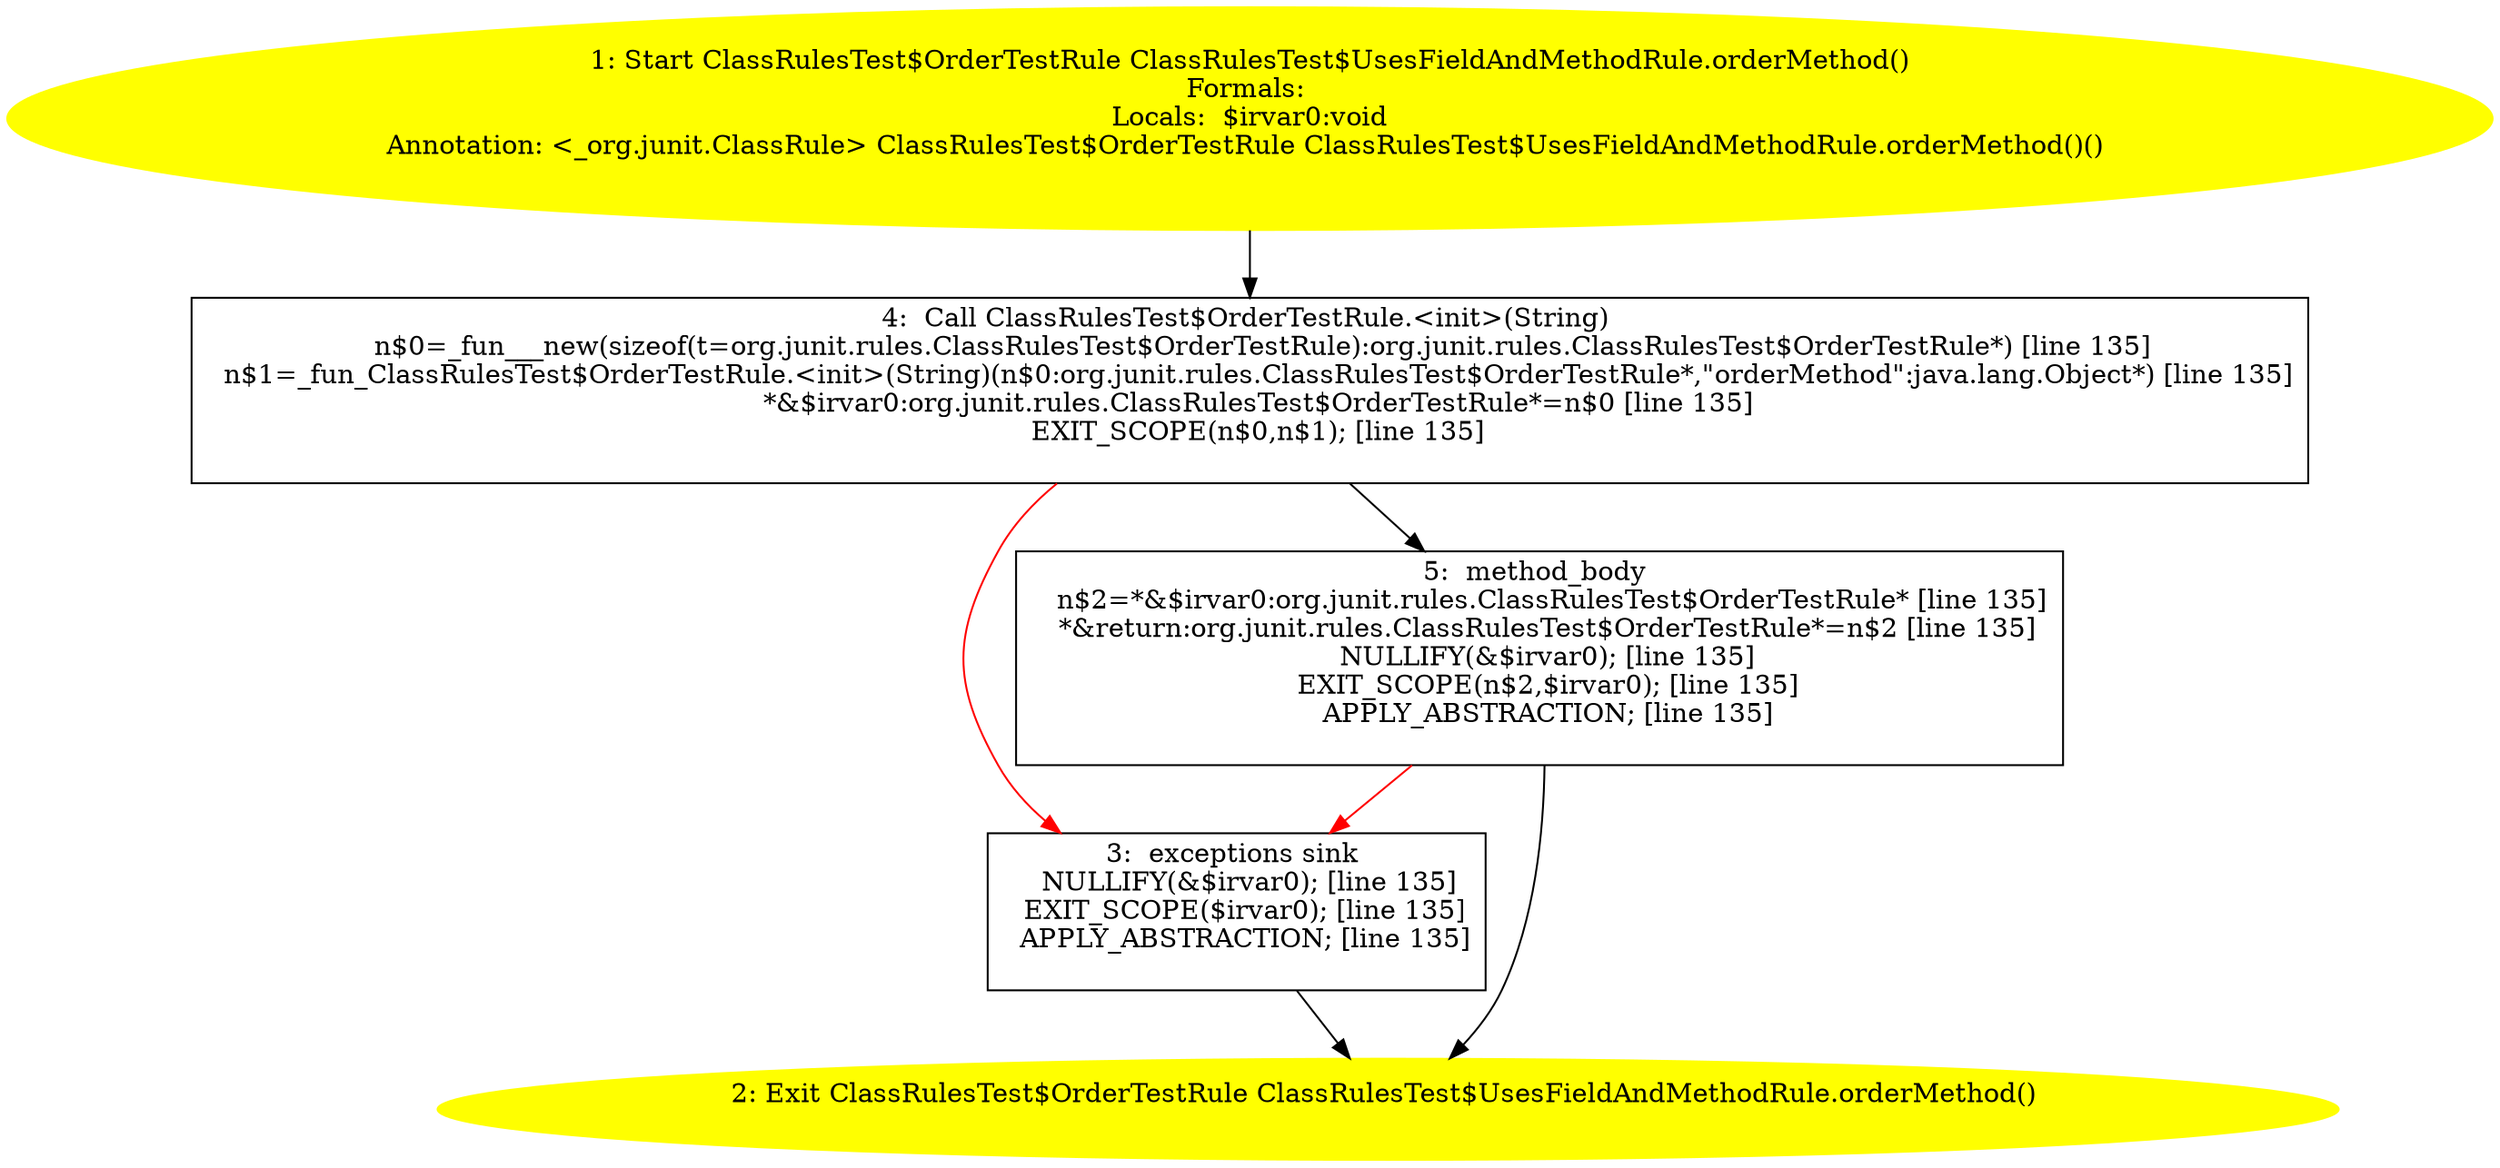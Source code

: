 /* @generated */
digraph cfg {
"org.junit.rules.ClassRulesTest$UsesFieldAndMethodRule.orderMethod():org.junit.rules.ClassRulesTest$O.52834f4b18a3a1c42daf5c4f456d3b52_1" [label="1: Start ClassRulesTest$OrderTestRule ClassRulesTest$UsesFieldAndMethodRule.orderMethod()\nFormals: \nLocals:  $irvar0:void\nAnnotation: <_org.junit.ClassRule> ClassRulesTest$OrderTestRule ClassRulesTest$UsesFieldAndMethodRule.orderMethod()() \n  " color=yellow style=filled]
	

	 "org.junit.rules.ClassRulesTest$UsesFieldAndMethodRule.orderMethod():org.junit.rules.ClassRulesTest$O.52834f4b18a3a1c42daf5c4f456d3b52_1" -> "org.junit.rules.ClassRulesTest$UsesFieldAndMethodRule.orderMethod():org.junit.rules.ClassRulesTest$O.52834f4b18a3a1c42daf5c4f456d3b52_4" ;
"org.junit.rules.ClassRulesTest$UsesFieldAndMethodRule.orderMethod():org.junit.rules.ClassRulesTest$O.52834f4b18a3a1c42daf5c4f456d3b52_2" [label="2: Exit ClassRulesTest$OrderTestRule ClassRulesTest$UsesFieldAndMethodRule.orderMethod() \n  " color=yellow style=filled]
	

"org.junit.rules.ClassRulesTest$UsesFieldAndMethodRule.orderMethod():org.junit.rules.ClassRulesTest$O.52834f4b18a3a1c42daf5c4f456d3b52_3" [label="3:  exceptions sink \n   NULLIFY(&$irvar0); [line 135]\n  EXIT_SCOPE($irvar0); [line 135]\n  APPLY_ABSTRACTION; [line 135]\n " shape="box"]
	

	 "org.junit.rules.ClassRulesTest$UsesFieldAndMethodRule.orderMethod():org.junit.rules.ClassRulesTest$O.52834f4b18a3a1c42daf5c4f456d3b52_3" -> "org.junit.rules.ClassRulesTest$UsesFieldAndMethodRule.orderMethod():org.junit.rules.ClassRulesTest$O.52834f4b18a3a1c42daf5c4f456d3b52_2" ;
"org.junit.rules.ClassRulesTest$UsesFieldAndMethodRule.orderMethod():org.junit.rules.ClassRulesTest$O.52834f4b18a3a1c42daf5c4f456d3b52_4" [label="4:  Call ClassRulesTest$OrderTestRule.<init>(String) \n   n$0=_fun___new(sizeof(t=org.junit.rules.ClassRulesTest$OrderTestRule):org.junit.rules.ClassRulesTest$OrderTestRule*) [line 135]\n  n$1=_fun_ClassRulesTest$OrderTestRule.<init>(String)(n$0:org.junit.rules.ClassRulesTest$OrderTestRule*,\"orderMethod\":java.lang.Object*) [line 135]\n  *&$irvar0:org.junit.rules.ClassRulesTest$OrderTestRule*=n$0 [line 135]\n  EXIT_SCOPE(n$0,n$1); [line 135]\n " shape="box"]
	

	 "org.junit.rules.ClassRulesTest$UsesFieldAndMethodRule.orderMethod():org.junit.rules.ClassRulesTest$O.52834f4b18a3a1c42daf5c4f456d3b52_4" -> "org.junit.rules.ClassRulesTest$UsesFieldAndMethodRule.orderMethod():org.junit.rules.ClassRulesTest$O.52834f4b18a3a1c42daf5c4f456d3b52_5" ;
	 "org.junit.rules.ClassRulesTest$UsesFieldAndMethodRule.orderMethod():org.junit.rules.ClassRulesTest$O.52834f4b18a3a1c42daf5c4f456d3b52_4" -> "org.junit.rules.ClassRulesTest$UsesFieldAndMethodRule.orderMethod():org.junit.rules.ClassRulesTest$O.52834f4b18a3a1c42daf5c4f456d3b52_3" [color="red" ];
"org.junit.rules.ClassRulesTest$UsesFieldAndMethodRule.orderMethod():org.junit.rules.ClassRulesTest$O.52834f4b18a3a1c42daf5c4f456d3b52_5" [label="5:  method_body \n   n$2=*&$irvar0:org.junit.rules.ClassRulesTest$OrderTestRule* [line 135]\n  *&return:org.junit.rules.ClassRulesTest$OrderTestRule*=n$2 [line 135]\n  NULLIFY(&$irvar0); [line 135]\n  EXIT_SCOPE(n$2,$irvar0); [line 135]\n  APPLY_ABSTRACTION; [line 135]\n " shape="box"]
	

	 "org.junit.rules.ClassRulesTest$UsesFieldAndMethodRule.orderMethod():org.junit.rules.ClassRulesTest$O.52834f4b18a3a1c42daf5c4f456d3b52_5" -> "org.junit.rules.ClassRulesTest$UsesFieldAndMethodRule.orderMethod():org.junit.rules.ClassRulesTest$O.52834f4b18a3a1c42daf5c4f456d3b52_2" ;
	 "org.junit.rules.ClassRulesTest$UsesFieldAndMethodRule.orderMethod():org.junit.rules.ClassRulesTest$O.52834f4b18a3a1c42daf5c4f456d3b52_5" -> "org.junit.rules.ClassRulesTest$UsesFieldAndMethodRule.orderMethod():org.junit.rules.ClassRulesTest$O.52834f4b18a3a1c42daf5c4f456d3b52_3" [color="red" ];
}
